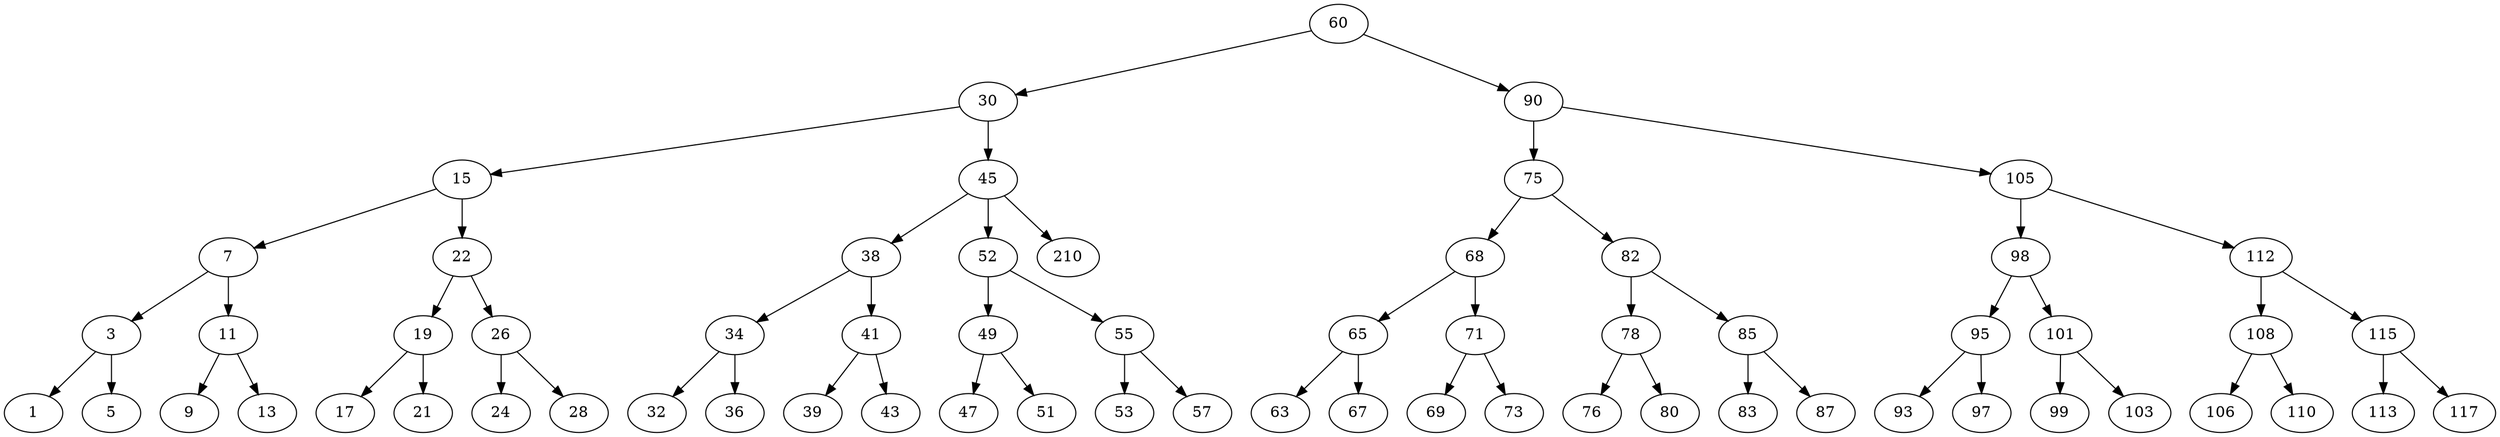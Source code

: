 digraph tree {
    60 -> 30;
    60 -> 90;
    30 -> 15;
    30 -> 45;
    90 -> 75;
    90 -> 105;
    15 -> 7;
    15 -> 22;
    45 -> 38;
    45 -> 52;
    45 -> 210
    75 -> 68;
    75 -> 82;
    105 -> 98;
    105 -> 112;
    7 -> 3;
    7 -> 11;
    22 -> 19;
    22 -> 26;
    38 -> 34;
    38 -> 41;
    52 -> 49;
    52 -> 55;
    68 -> 65;
    68 -> 71;
    82 -> 78;
    82 -> 85;
    98 -> 95;
    98 -> 101;
    112 -> 108;
    112 -> 115;
    3 -> 1;
    3 -> 5;
    11 -> 9;
    11 -> 13;
    19 -> 17;
    19 -> 21;
    26 -> 24;
    26 -> 28;
    34 -> 32;
    34 -> 36;
    41 -> 39;
    41 -> 43;
    49 -> 47;
    49 -> 51;
    55 -> 53;
    55 -> 57;
    65 -> 63;
    65 -> 67;
    71 -> 69;
    71 -> 73;
    78 -> 76;
    78 -> 80;
    85 -> 83;
    85 -> 87;
    95 -> 93;
    95 -> 97;
    101 -> 99;
    101 -> 103;
    108 -> 106;
    108 -> 110;
    115 -> 113;
    115 -> 117;
}
